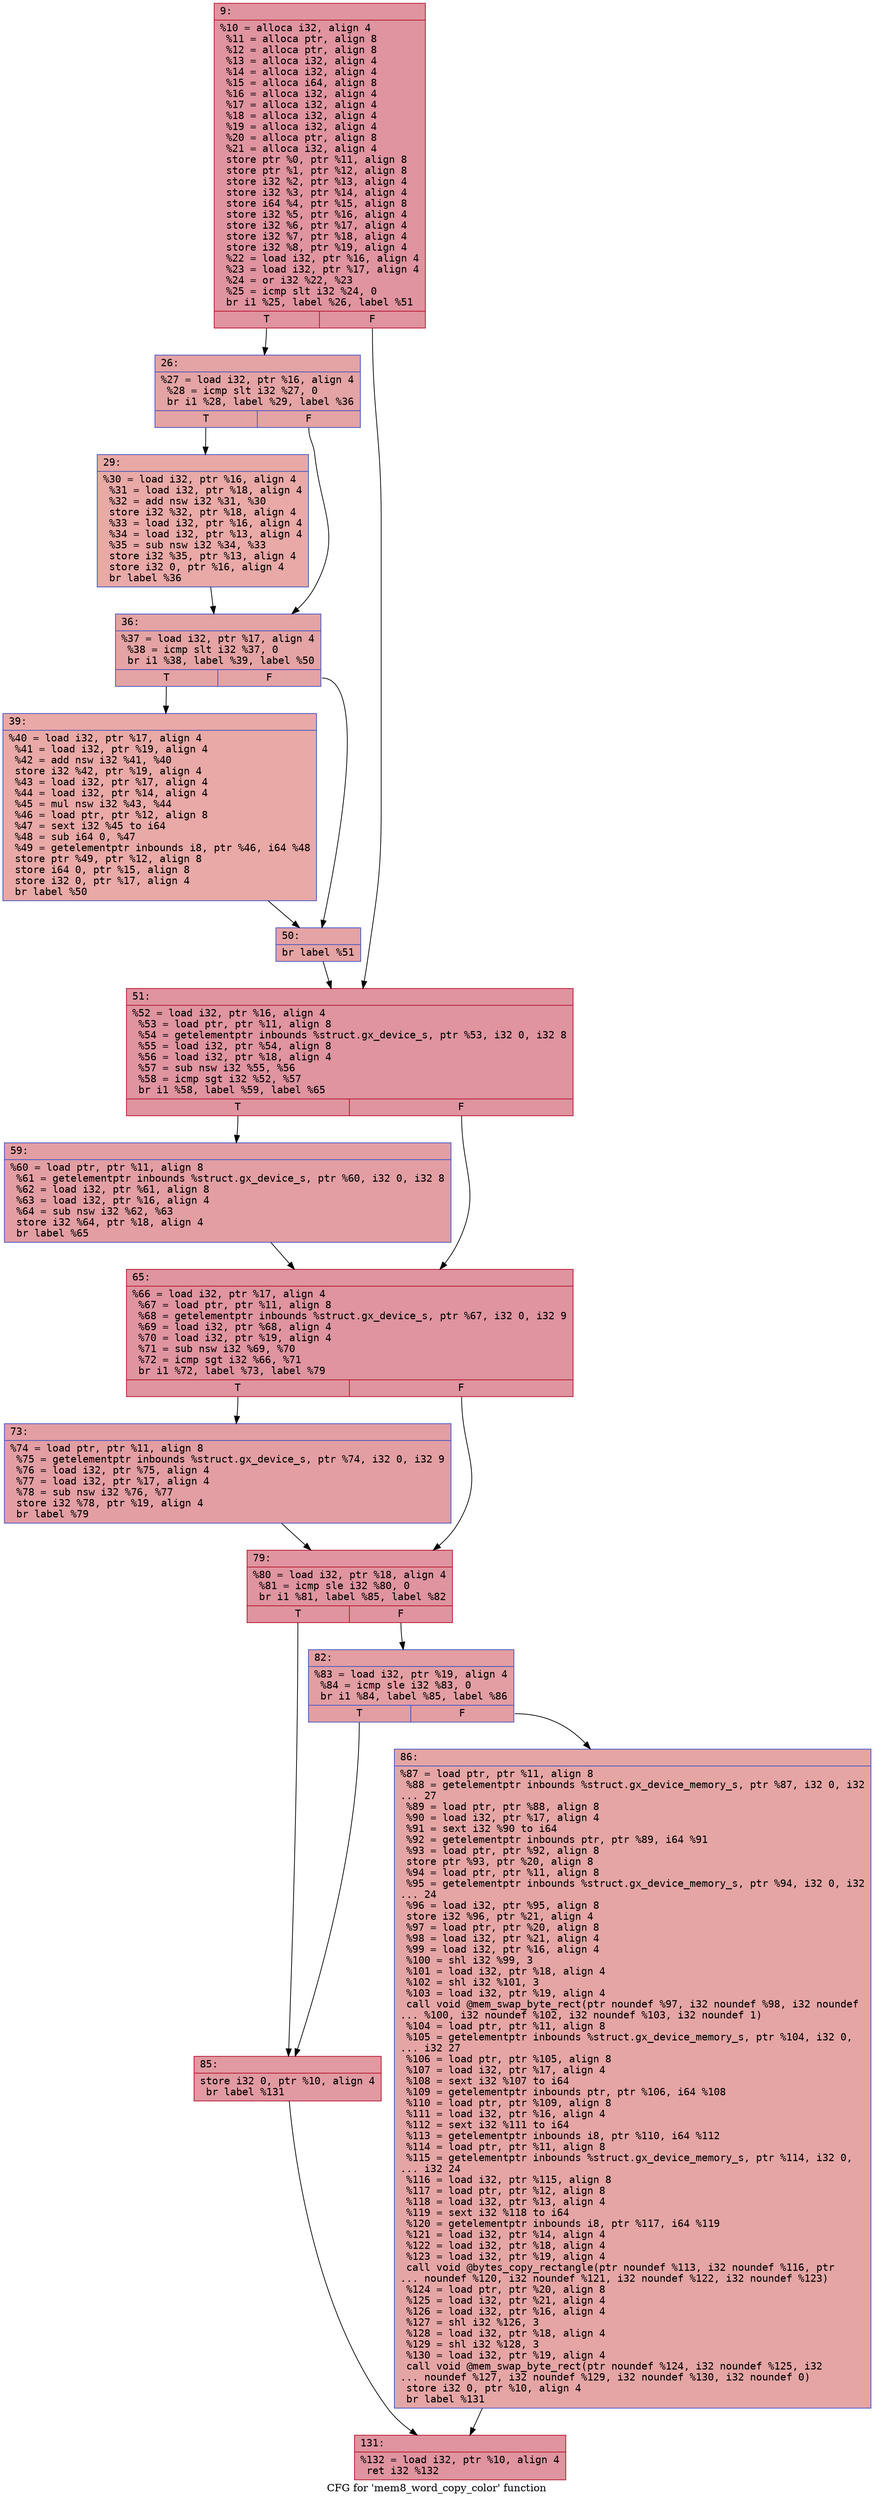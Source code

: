digraph "CFG for 'mem8_word_copy_color' function" {
	label="CFG for 'mem8_word_copy_color' function";

	Node0x600000ab3bb0 [shape=record,color="#b70d28ff", style=filled, fillcolor="#b70d2870" fontname="Courier",label="{9:\l|  %10 = alloca i32, align 4\l  %11 = alloca ptr, align 8\l  %12 = alloca ptr, align 8\l  %13 = alloca i32, align 4\l  %14 = alloca i32, align 4\l  %15 = alloca i64, align 8\l  %16 = alloca i32, align 4\l  %17 = alloca i32, align 4\l  %18 = alloca i32, align 4\l  %19 = alloca i32, align 4\l  %20 = alloca ptr, align 8\l  %21 = alloca i32, align 4\l  store ptr %0, ptr %11, align 8\l  store ptr %1, ptr %12, align 8\l  store i32 %2, ptr %13, align 4\l  store i32 %3, ptr %14, align 4\l  store i64 %4, ptr %15, align 8\l  store i32 %5, ptr %16, align 4\l  store i32 %6, ptr %17, align 4\l  store i32 %7, ptr %18, align 4\l  store i32 %8, ptr %19, align 4\l  %22 = load i32, ptr %16, align 4\l  %23 = load i32, ptr %17, align 4\l  %24 = or i32 %22, %23\l  %25 = icmp slt i32 %24, 0\l  br i1 %25, label %26, label %51\l|{<s0>T|<s1>F}}"];
	Node0x600000ab3bb0:s0 -> Node0x600000ab3c00[tooltip="9 -> 26\nProbability 37.50%" ];
	Node0x600000ab3bb0:s1 -> Node0x600000ab3d90[tooltip="9 -> 51\nProbability 62.50%" ];
	Node0x600000ab3c00 [shape=record,color="#3d50c3ff", style=filled, fillcolor="#c32e3170" fontname="Courier",label="{26:\l|  %27 = load i32, ptr %16, align 4\l  %28 = icmp slt i32 %27, 0\l  br i1 %28, label %29, label %36\l|{<s0>T|<s1>F}}"];
	Node0x600000ab3c00:s0 -> Node0x600000ab3c50[tooltip="26 -> 29\nProbability 37.50%" ];
	Node0x600000ab3c00:s1 -> Node0x600000ab3ca0[tooltip="26 -> 36\nProbability 62.50%" ];
	Node0x600000ab3c50 [shape=record,color="#3d50c3ff", style=filled, fillcolor="#ca3b3770" fontname="Courier",label="{29:\l|  %30 = load i32, ptr %16, align 4\l  %31 = load i32, ptr %18, align 4\l  %32 = add nsw i32 %31, %30\l  store i32 %32, ptr %18, align 4\l  %33 = load i32, ptr %16, align 4\l  %34 = load i32, ptr %13, align 4\l  %35 = sub nsw i32 %34, %33\l  store i32 %35, ptr %13, align 4\l  store i32 0, ptr %16, align 4\l  br label %36\l}"];
	Node0x600000ab3c50 -> Node0x600000ab3ca0[tooltip="29 -> 36\nProbability 100.00%" ];
	Node0x600000ab3ca0 [shape=record,color="#3d50c3ff", style=filled, fillcolor="#c32e3170" fontname="Courier",label="{36:\l|  %37 = load i32, ptr %17, align 4\l  %38 = icmp slt i32 %37, 0\l  br i1 %38, label %39, label %50\l|{<s0>T|<s1>F}}"];
	Node0x600000ab3ca0:s0 -> Node0x600000ab3cf0[tooltip="36 -> 39\nProbability 37.50%" ];
	Node0x600000ab3ca0:s1 -> Node0x600000ab3d40[tooltip="36 -> 50\nProbability 62.50%" ];
	Node0x600000ab3cf0 [shape=record,color="#3d50c3ff", style=filled, fillcolor="#ca3b3770" fontname="Courier",label="{39:\l|  %40 = load i32, ptr %17, align 4\l  %41 = load i32, ptr %19, align 4\l  %42 = add nsw i32 %41, %40\l  store i32 %42, ptr %19, align 4\l  %43 = load i32, ptr %17, align 4\l  %44 = load i32, ptr %14, align 4\l  %45 = mul nsw i32 %43, %44\l  %46 = load ptr, ptr %12, align 8\l  %47 = sext i32 %45 to i64\l  %48 = sub i64 0, %47\l  %49 = getelementptr inbounds i8, ptr %46, i64 %48\l  store ptr %49, ptr %12, align 8\l  store i64 0, ptr %15, align 8\l  store i32 0, ptr %17, align 4\l  br label %50\l}"];
	Node0x600000ab3cf0 -> Node0x600000ab3d40[tooltip="39 -> 50\nProbability 100.00%" ];
	Node0x600000ab3d40 [shape=record,color="#3d50c3ff", style=filled, fillcolor="#c32e3170" fontname="Courier",label="{50:\l|  br label %51\l}"];
	Node0x600000ab3d40 -> Node0x600000ab3d90[tooltip="50 -> 51\nProbability 100.00%" ];
	Node0x600000ab3d90 [shape=record,color="#b70d28ff", style=filled, fillcolor="#b70d2870" fontname="Courier",label="{51:\l|  %52 = load i32, ptr %16, align 4\l  %53 = load ptr, ptr %11, align 8\l  %54 = getelementptr inbounds %struct.gx_device_s, ptr %53, i32 0, i32 8\l  %55 = load i32, ptr %54, align 8\l  %56 = load i32, ptr %18, align 4\l  %57 = sub nsw i32 %55, %56\l  %58 = icmp sgt i32 %52, %57\l  br i1 %58, label %59, label %65\l|{<s0>T|<s1>F}}"];
	Node0x600000ab3d90:s0 -> Node0x600000ab3de0[tooltip="51 -> 59\nProbability 50.00%" ];
	Node0x600000ab3d90:s1 -> Node0x600000ab3e30[tooltip="51 -> 65\nProbability 50.00%" ];
	Node0x600000ab3de0 [shape=record,color="#3d50c3ff", style=filled, fillcolor="#be242e70" fontname="Courier",label="{59:\l|  %60 = load ptr, ptr %11, align 8\l  %61 = getelementptr inbounds %struct.gx_device_s, ptr %60, i32 0, i32 8\l  %62 = load i32, ptr %61, align 8\l  %63 = load i32, ptr %16, align 4\l  %64 = sub nsw i32 %62, %63\l  store i32 %64, ptr %18, align 4\l  br label %65\l}"];
	Node0x600000ab3de0 -> Node0x600000ab3e30[tooltip="59 -> 65\nProbability 100.00%" ];
	Node0x600000ab3e30 [shape=record,color="#b70d28ff", style=filled, fillcolor="#b70d2870" fontname="Courier",label="{65:\l|  %66 = load i32, ptr %17, align 4\l  %67 = load ptr, ptr %11, align 8\l  %68 = getelementptr inbounds %struct.gx_device_s, ptr %67, i32 0, i32 9\l  %69 = load i32, ptr %68, align 4\l  %70 = load i32, ptr %19, align 4\l  %71 = sub nsw i32 %69, %70\l  %72 = icmp sgt i32 %66, %71\l  br i1 %72, label %73, label %79\l|{<s0>T|<s1>F}}"];
	Node0x600000ab3e30:s0 -> Node0x600000ab3e80[tooltip="65 -> 73\nProbability 50.00%" ];
	Node0x600000ab3e30:s1 -> Node0x600000ab3ed0[tooltip="65 -> 79\nProbability 50.00%" ];
	Node0x600000ab3e80 [shape=record,color="#3d50c3ff", style=filled, fillcolor="#be242e70" fontname="Courier",label="{73:\l|  %74 = load ptr, ptr %11, align 8\l  %75 = getelementptr inbounds %struct.gx_device_s, ptr %74, i32 0, i32 9\l  %76 = load i32, ptr %75, align 4\l  %77 = load i32, ptr %17, align 4\l  %78 = sub nsw i32 %76, %77\l  store i32 %78, ptr %19, align 4\l  br label %79\l}"];
	Node0x600000ab3e80 -> Node0x600000ab3ed0[tooltip="73 -> 79\nProbability 100.00%" ];
	Node0x600000ab3ed0 [shape=record,color="#b70d28ff", style=filled, fillcolor="#b70d2870" fontname="Courier",label="{79:\l|  %80 = load i32, ptr %18, align 4\l  %81 = icmp sle i32 %80, 0\l  br i1 %81, label %85, label %82\l|{<s0>T|<s1>F}}"];
	Node0x600000ab3ed0:s0 -> Node0x600000ab3f70[tooltip="79 -> 85\nProbability 50.00%" ];
	Node0x600000ab3ed0:s1 -> Node0x600000ab3f20[tooltip="79 -> 82\nProbability 50.00%" ];
	Node0x600000ab3f20 [shape=record,color="#3d50c3ff", style=filled, fillcolor="#be242e70" fontname="Courier",label="{82:\l|  %83 = load i32, ptr %19, align 4\l  %84 = icmp sle i32 %83, 0\l  br i1 %84, label %85, label %86\l|{<s0>T|<s1>F}}"];
	Node0x600000ab3f20:s0 -> Node0x600000ab3f70[tooltip="82 -> 85\nProbability 50.00%" ];
	Node0x600000ab3f20:s1 -> Node0x600000ab4000[tooltip="82 -> 86\nProbability 50.00%" ];
	Node0x600000ab3f70 [shape=record,color="#b70d28ff", style=filled, fillcolor="#bb1b2c70" fontname="Courier",label="{85:\l|  store i32 0, ptr %10, align 4\l  br label %131\l}"];
	Node0x600000ab3f70 -> Node0x600000ab4050[tooltip="85 -> 131\nProbability 100.00%" ];
	Node0x600000ab4000 [shape=record,color="#3d50c3ff", style=filled, fillcolor="#c5333470" fontname="Courier",label="{86:\l|  %87 = load ptr, ptr %11, align 8\l  %88 = getelementptr inbounds %struct.gx_device_memory_s, ptr %87, i32 0, i32\l... 27\l  %89 = load ptr, ptr %88, align 8\l  %90 = load i32, ptr %17, align 4\l  %91 = sext i32 %90 to i64\l  %92 = getelementptr inbounds ptr, ptr %89, i64 %91\l  %93 = load ptr, ptr %92, align 8\l  store ptr %93, ptr %20, align 8\l  %94 = load ptr, ptr %11, align 8\l  %95 = getelementptr inbounds %struct.gx_device_memory_s, ptr %94, i32 0, i32\l... 24\l  %96 = load i32, ptr %95, align 8\l  store i32 %96, ptr %21, align 4\l  %97 = load ptr, ptr %20, align 8\l  %98 = load i32, ptr %21, align 4\l  %99 = load i32, ptr %16, align 4\l  %100 = shl i32 %99, 3\l  %101 = load i32, ptr %18, align 4\l  %102 = shl i32 %101, 3\l  %103 = load i32, ptr %19, align 4\l  call void @mem_swap_byte_rect(ptr noundef %97, i32 noundef %98, i32 noundef\l... %100, i32 noundef %102, i32 noundef %103, i32 noundef 1)\l  %104 = load ptr, ptr %11, align 8\l  %105 = getelementptr inbounds %struct.gx_device_memory_s, ptr %104, i32 0,\l... i32 27\l  %106 = load ptr, ptr %105, align 8\l  %107 = load i32, ptr %17, align 4\l  %108 = sext i32 %107 to i64\l  %109 = getelementptr inbounds ptr, ptr %106, i64 %108\l  %110 = load ptr, ptr %109, align 8\l  %111 = load i32, ptr %16, align 4\l  %112 = sext i32 %111 to i64\l  %113 = getelementptr inbounds i8, ptr %110, i64 %112\l  %114 = load ptr, ptr %11, align 8\l  %115 = getelementptr inbounds %struct.gx_device_memory_s, ptr %114, i32 0,\l... i32 24\l  %116 = load i32, ptr %115, align 8\l  %117 = load ptr, ptr %12, align 8\l  %118 = load i32, ptr %13, align 4\l  %119 = sext i32 %118 to i64\l  %120 = getelementptr inbounds i8, ptr %117, i64 %119\l  %121 = load i32, ptr %14, align 4\l  %122 = load i32, ptr %18, align 4\l  %123 = load i32, ptr %19, align 4\l  call void @bytes_copy_rectangle(ptr noundef %113, i32 noundef %116, ptr\l... noundef %120, i32 noundef %121, i32 noundef %122, i32 noundef %123)\l  %124 = load ptr, ptr %20, align 8\l  %125 = load i32, ptr %21, align 4\l  %126 = load i32, ptr %16, align 4\l  %127 = shl i32 %126, 3\l  %128 = load i32, ptr %18, align 4\l  %129 = shl i32 %128, 3\l  %130 = load i32, ptr %19, align 4\l  call void @mem_swap_byte_rect(ptr noundef %124, i32 noundef %125, i32\l... noundef %127, i32 noundef %129, i32 noundef %130, i32 noundef 0)\l  store i32 0, ptr %10, align 4\l  br label %131\l}"];
	Node0x600000ab4000 -> Node0x600000ab4050[tooltip="86 -> 131\nProbability 100.00%" ];
	Node0x600000ab4050 [shape=record,color="#b70d28ff", style=filled, fillcolor="#b70d2870" fontname="Courier",label="{131:\l|  %132 = load i32, ptr %10, align 4\l  ret i32 %132\l}"];
}

